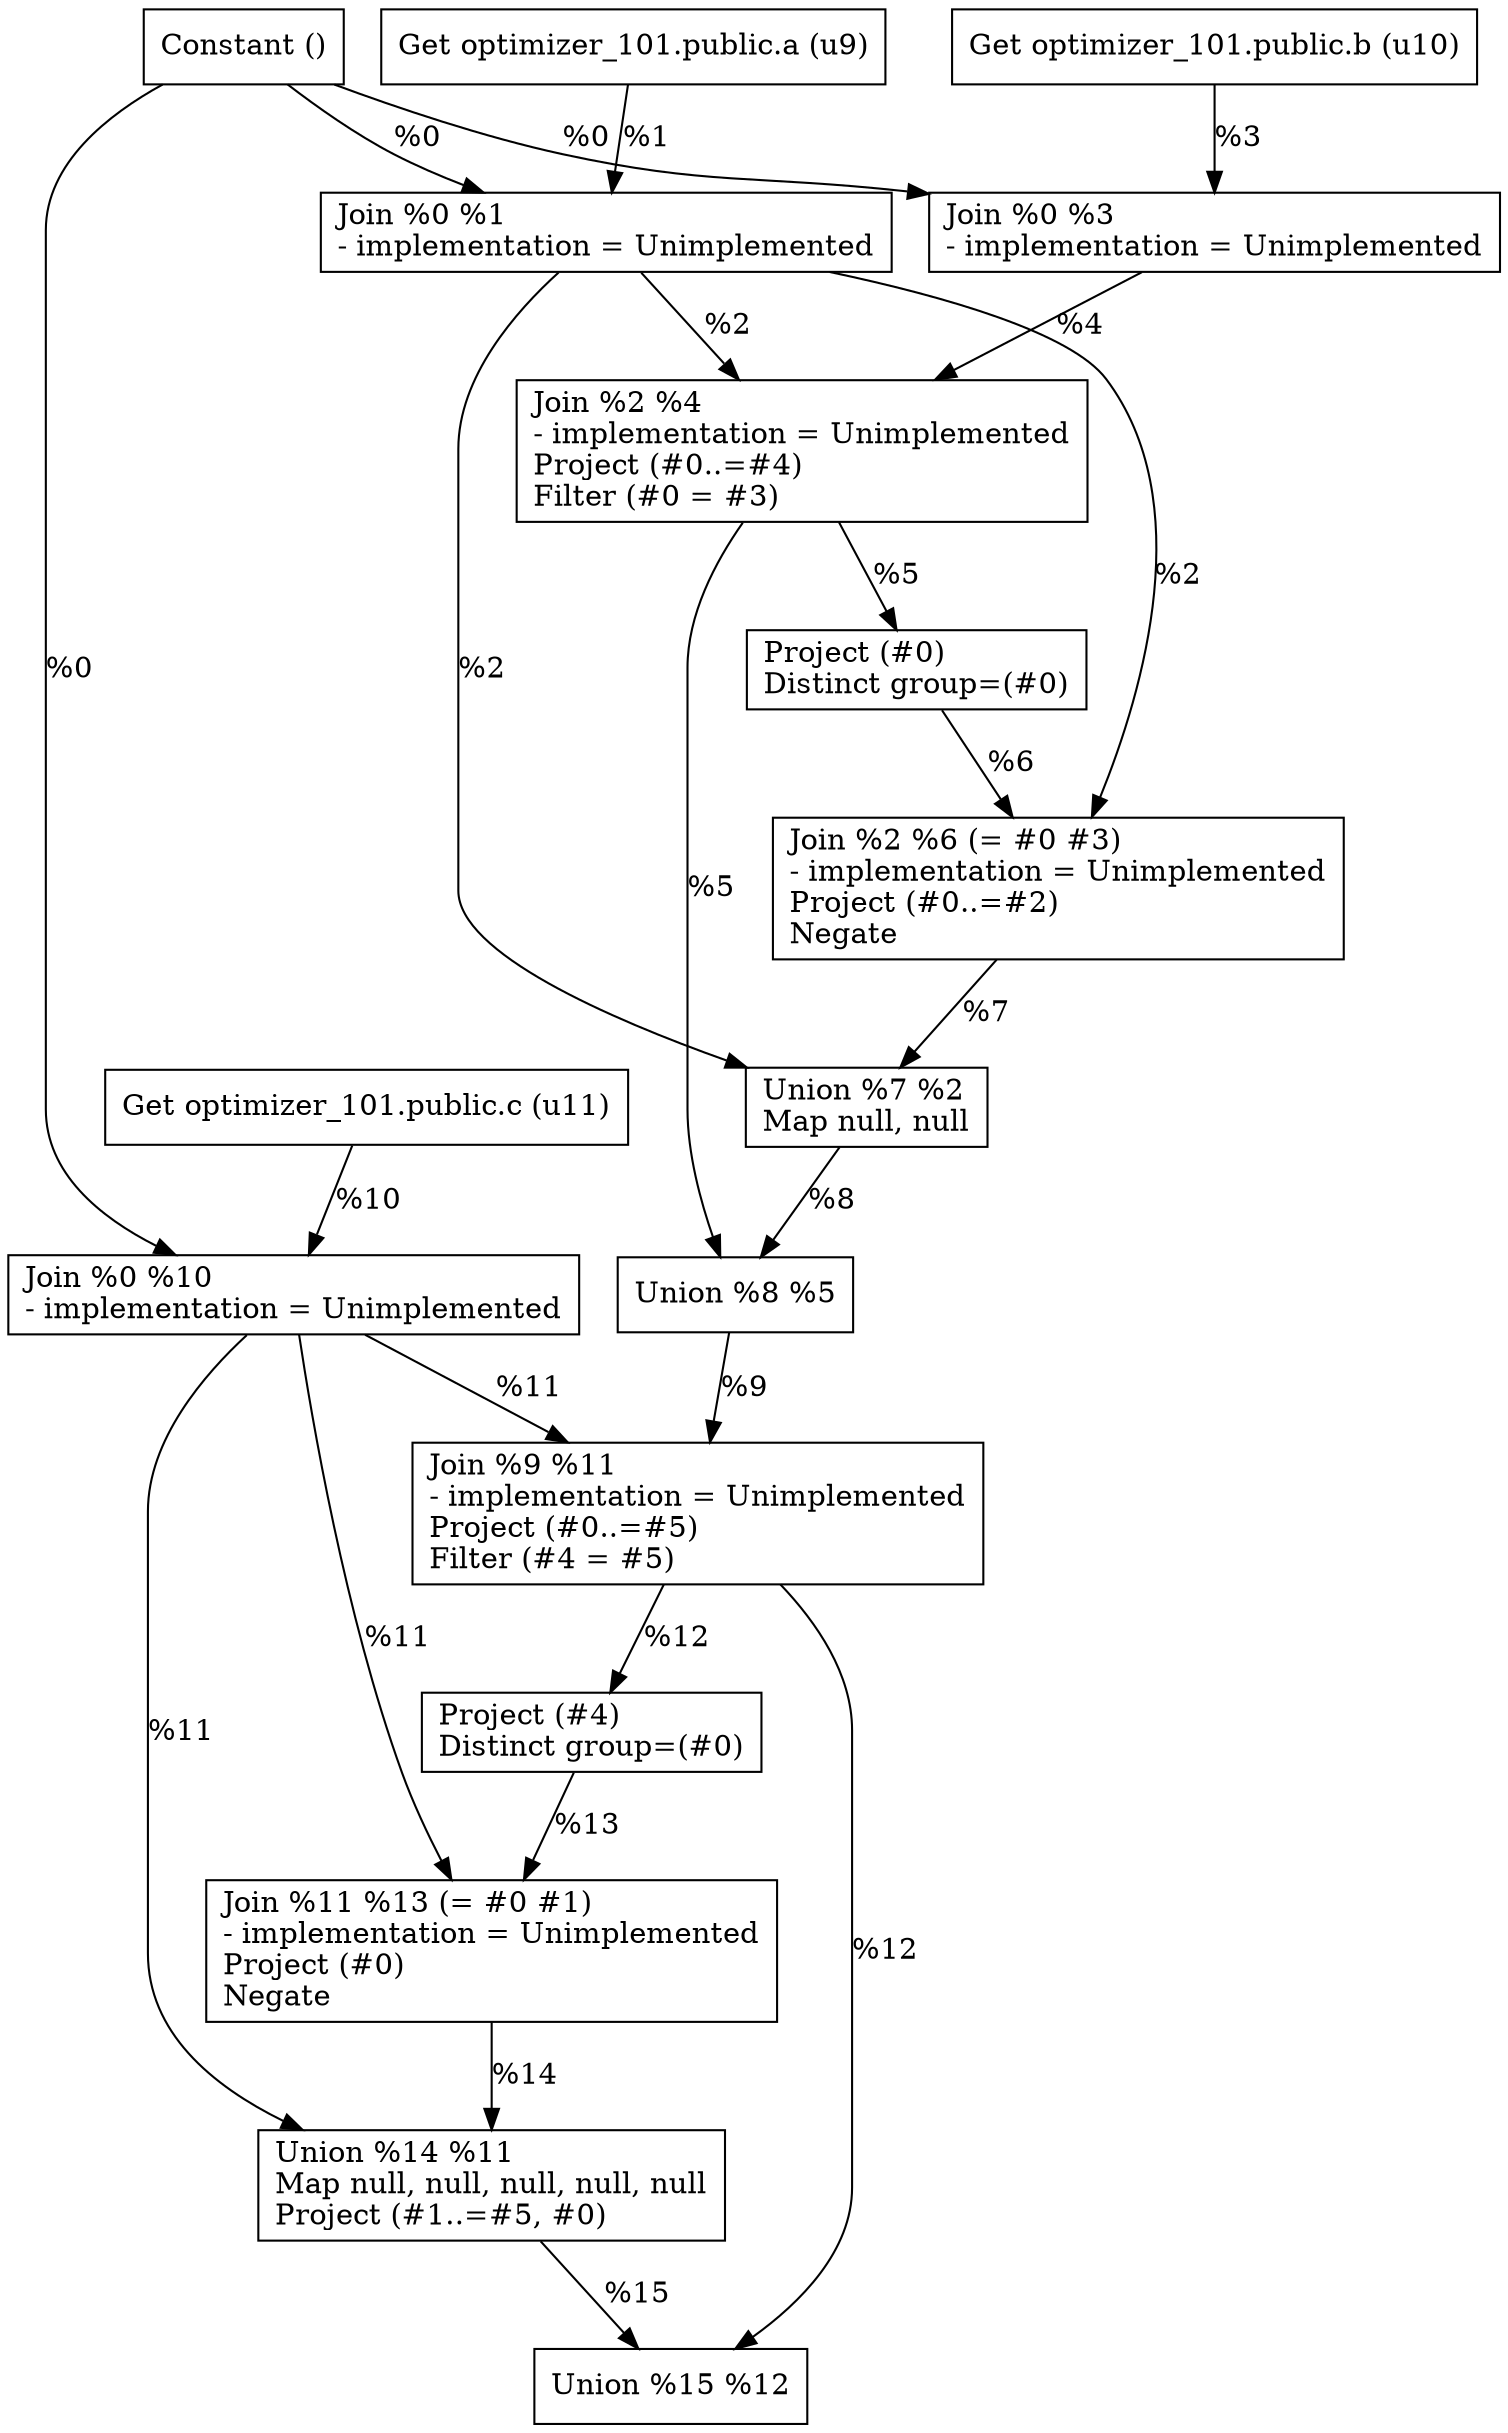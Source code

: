 digraph G {
    node0 [shape = record, label="Constant ()\l"]
    node1 [shape = record, label="Get optimizer_101.public.a (u9)\l"]
    node2 [shape = record, label="Join %0 %1\l- implementation = Unimplemented\l"]
    node3 [shape = record, label="Get optimizer_101.public.b (u10)\l"]
    node4 [shape = record, label="Join %0 %3\l- implementation = Unimplemented\l"]
    node5 [shape = record, label="Join %2 %4\l- implementation = Unimplemented\lProject (#0..=#4)\lFilter (#0 = #3)\l"]
    node6 [shape = record, label="Project (#0)\lDistinct group=(#0)\l"]
    node7 [shape = record, label="Join %2 %6 (= #0 #3)\l- implementation = Unimplemented\lProject (#0..=#2)\lNegate\l"]
    node8 [shape = record, label="Union %7 %2\lMap null, null\l"]
    node9 [shape = record, label="Union %8 %5\l"]
    node10 [shape = record, label="Get optimizer_101.public.c (u11)\l"]
    node11 [shape = record, label="Join %0 %10\l- implementation = Unimplemented\l"]
    node12 [shape = record, label="Join %9 %11\l- implementation = Unimplemented\lProject (#0..=#5)\lFilter (#4 = #5)\l"]
    node13 [shape = record, label="Project (#4)\lDistinct group=(#0)\l"]
    node14 [shape = record, label="Join %11 %13 (= #0 #1)\l- implementation = Unimplemented\lProject (#0)\lNegate\l"]
    node15 [shape = record, label="Union %14 %11\lMap null, null, null, null, null\lProject (#1..=#5, #0)\l"]
    node16 [shape = record, label="Union %15 %12\l"]
    node0 -> node2 [label = "%0\l"]
    node9 -> node12 [label = "%9\l"]
    node5 -> node9 [label = "%5\l"]
    node7 -> node8 [label = "%7\l"]
    node12 -> node13 [label = "%12\l"]
    node8 -> node9 [label = "%8\l"]
    node6 -> node7 [label = "%6\l"]
    node11 -> node12 [label = "%11\l"]
    node2 -> node7 [label = "%2\l"]
    node10 -> node11 [label = "%10\l"]
    node2 -> node5 [label = "%2\l"]
    node0 -> node11 [label = "%0\l"]
    node14 -> node15 [label = "%14\l"]
    node5 -> node6 [label = "%5\l"]
    node11 -> node15 [label = "%11\l"]
    node11 -> node14 [label = "%11\l"]
    node0 -> node4 [label = "%0\l"]
    node4 -> node5 [label = "%4\l"]
    node13 -> node14 [label = "%13\l"]
    node15 -> node16 [label = "%15\l"]
    node3 -> node4 [label = "%3\l"]
    node1 -> node2 [label = "%1\l"]
    node12 -> node16 [label = "%12\l"]
    node2 -> node8 [label = "%2\l"]
}
